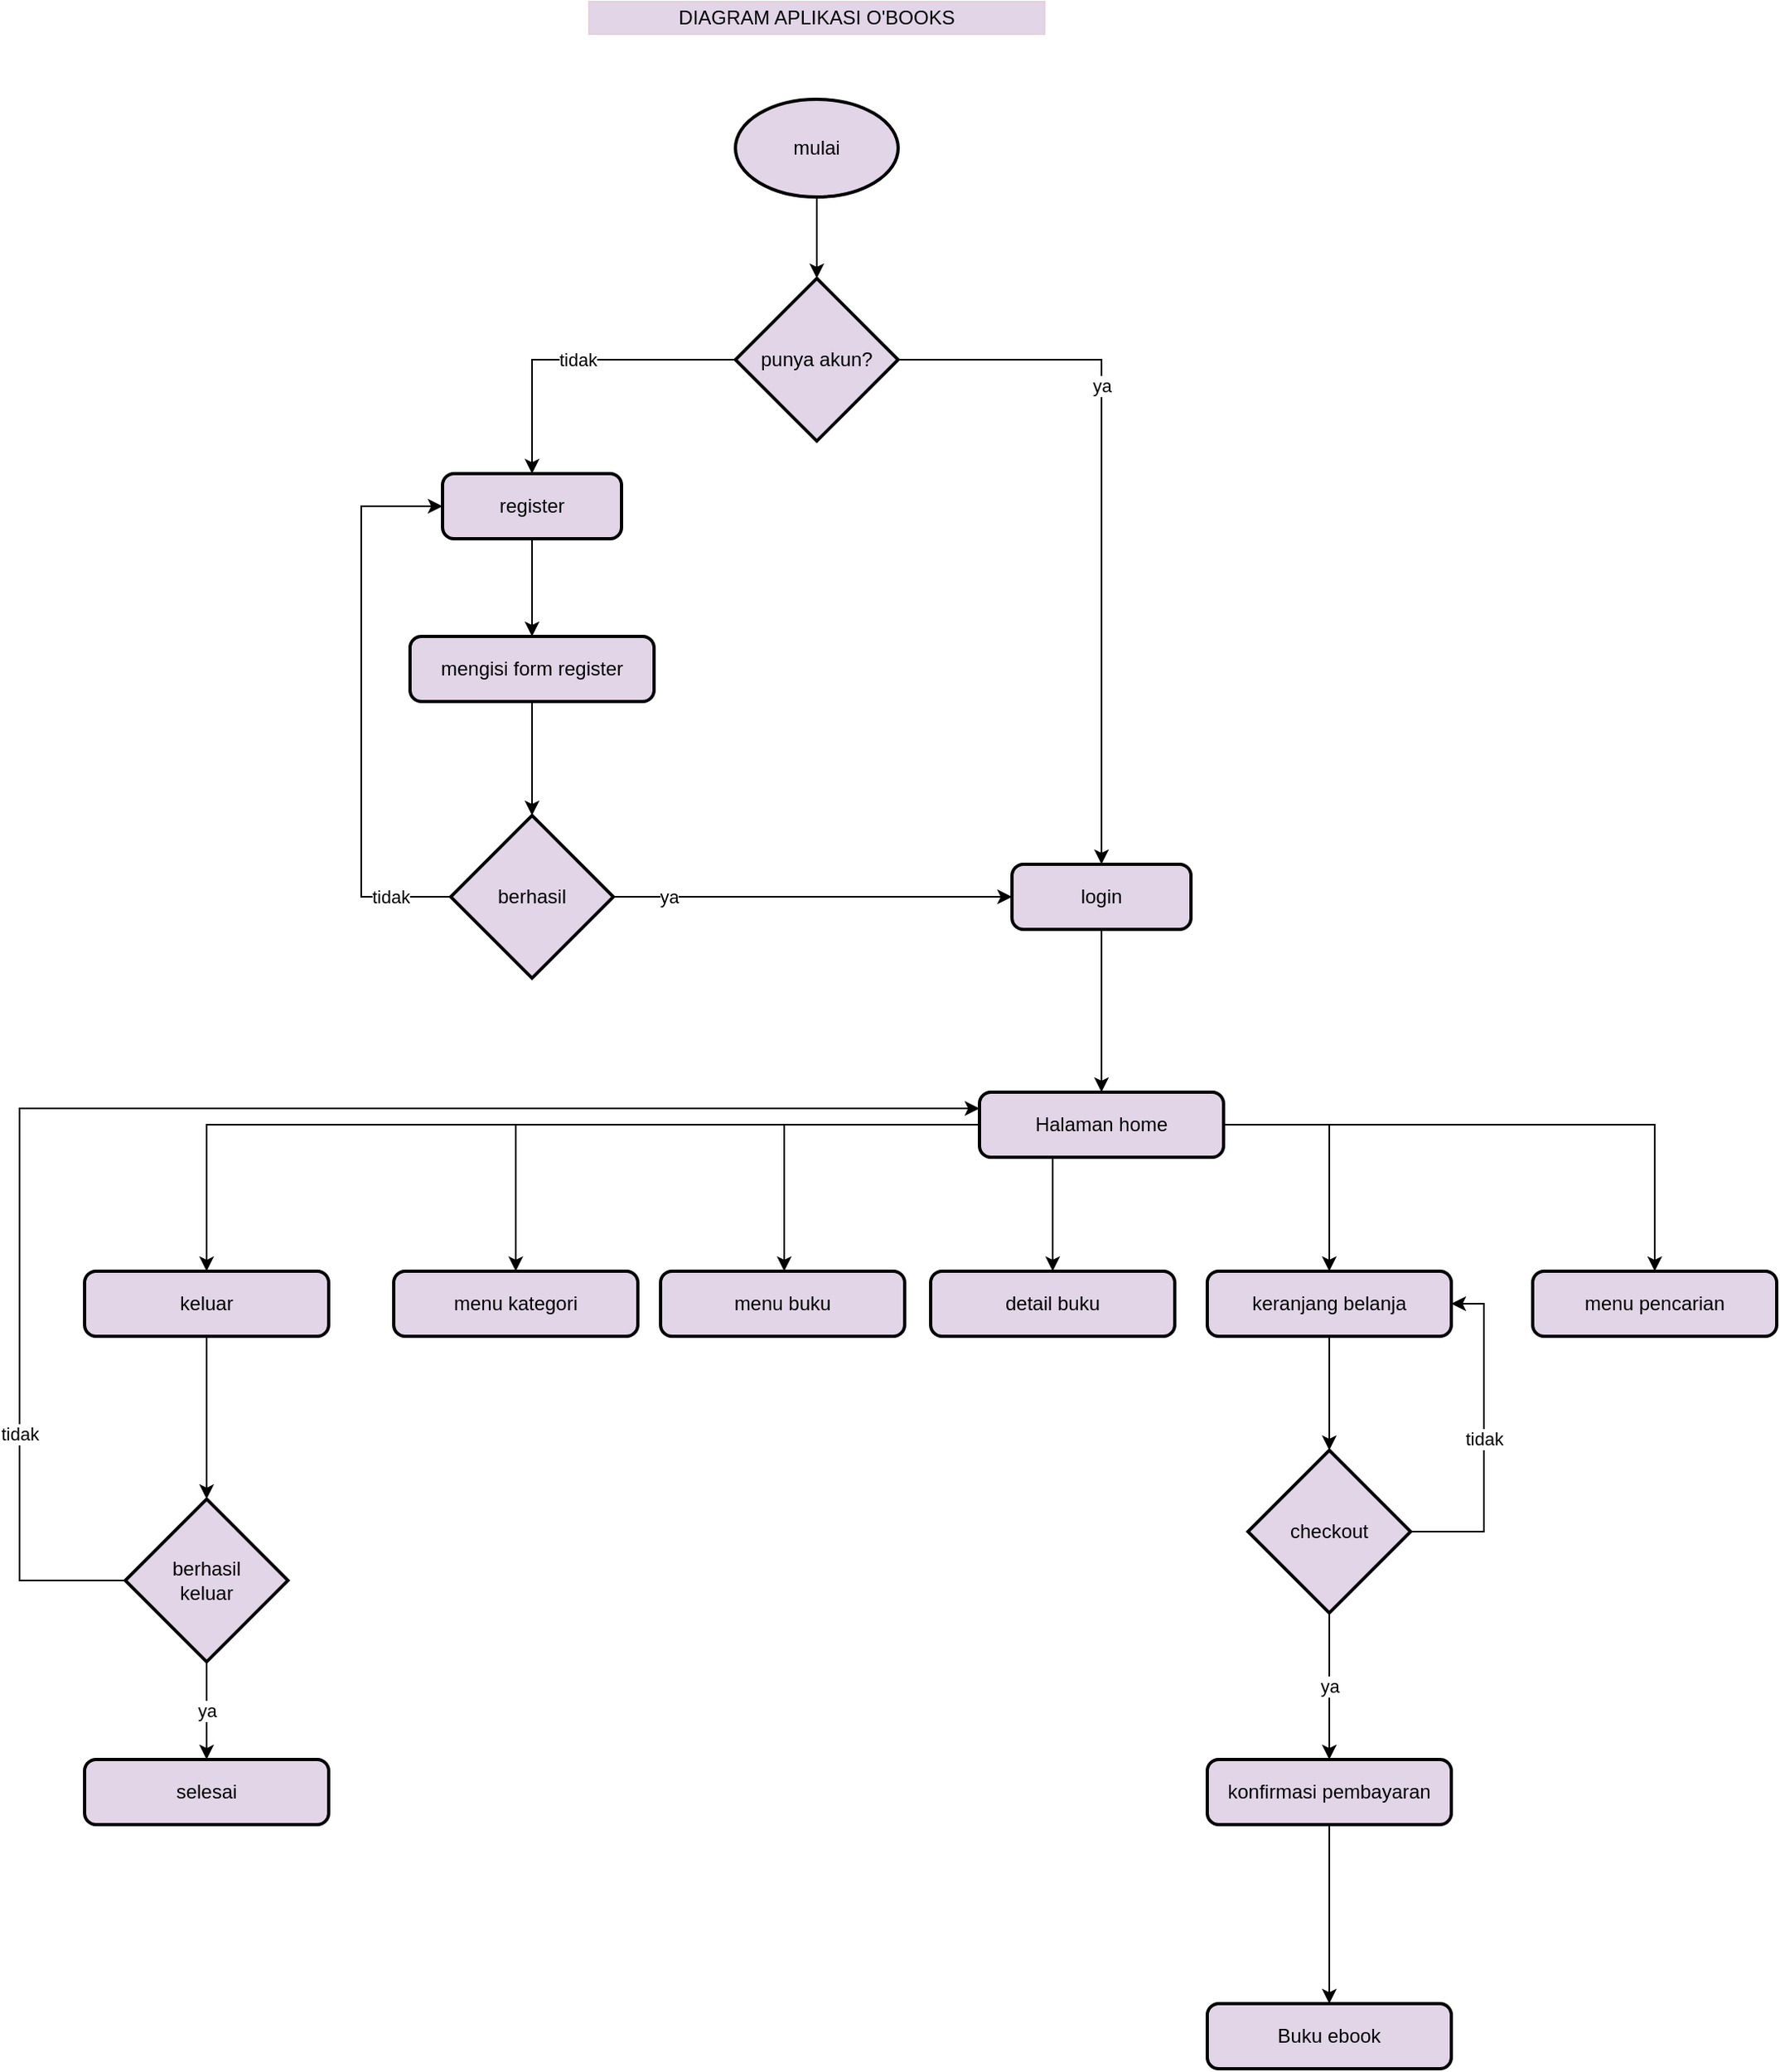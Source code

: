 <mxfile version="14.2.7" type="github">
  <diagram id="C5RBs43oDa-KdzZeNtuy" name="Page-1">
    <mxGraphModel dx="1703" dy="720" grid="1" gridSize="10" guides="1" tooltips="1" connect="1" arrows="1" fold="1" page="1" pageScale="1" pageWidth="827" pageHeight="1169" math="0" shadow="0">
      <root>
        <mxCell id="WIyWlLk6GJQsqaUBKTNV-0" />
        <mxCell id="WIyWlLk6GJQsqaUBKTNV-1" parent="WIyWlLk6GJQsqaUBKTNV-0" />
        <mxCell id="G6_0zJQFT2wZ6HUVoitr-0" value="DIAGRAM APLIKASI O&#39;BOOKS" style="text;html=1;strokeColor=#E6D0DE;fillColor=#E1D5E7;align=center;verticalAlign=middle;whiteSpace=wrap;rounded=0;" parent="WIyWlLk6GJQsqaUBKTNV-1" vertex="1">
          <mxGeometry x="370" y="20" width="280" height="20" as="geometry" />
        </mxCell>
        <mxCell id="G6_0zJQFT2wZ6HUVoitr-9" style="edgeStyle=orthogonalEdgeStyle;rounded=0;orthogonalLoop=1;jettySize=auto;html=1;entryX=0.5;entryY=0;entryDx=0;entryDy=0;entryPerimeter=0;" parent="WIyWlLk6GJQsqaUBKTNV-1" source="G6_0zJQFT2wZ6HUVoitr-2" target="G6_0zJQFT2wZ6HUVoitr-3" edge="1">
          <mxGeometry relative="1" as="geometry" />
        </mxCell>
        <mxCell id="G6_0zJQFT2wZ6HUVoitr-2" value="mulai" style="strokeWidth=2;html=1;shape=mxgraph.flowchart.start_1;whiteSpace=wrap;fillColor=#E1D5E7;" parent="WIyWlLk6GJQsqaUBKTNV-1" vertex="1">
          <mxGeometry x="460" y="80" width="100" height="60" as="geometry" />
        </mxCell>
        <mxCell id="G6_0zJQFT2wZ6HUVoitr-8" value="ya" style="edgeStyle=orthogonalEdgeStyle;rounded=0;orthogonalLoop=1;jettySize=auto;html=1;" parent="WIyWlLk6GJQsqaUBKTNV-1" source="G6_0zJQFT2wZ6HUVoitr-3" target="G6_0zJQFT2wZ6HUVoitr-6" edge="1">
          <mxGeometry x="-0.351" relative="1" as="geometry">
            <mxPoint as="offset" />
          </mxGeometry>
        </mxCell>
        <mxCell id="G6_0zJQFT2wZ6HUVoitr-15" value="tidak" style="edgeStyle=orthogonalEdgeStyle;rounded=0;orthogonalLoop=1;jettySize=auto;html=1;entryX=0.5;entryY=0;entryDx=0;entryDy=0;" parent="WIyWlLk6GJQsqaUBKTNV-1" source="G6_0zJQFT2wZ6HUVoitr-3" target="G6_0zJQFT2wZ6HUVoitr-4" edge="1">
          <mxGeometry relative="1" as="geometry" />
        </mxCell>
        <mxCell id="G6_0zJQFT2wZ6HUVoitr-3" value="punya akun?" style="strokeWidth=2;html=1;shape=mxgraph.flowchart.decision;whiteSpace=wrap;fillColor=#E1D5E7;" parent="WIyWlLk6GJQsqaUBKTNV-1" vertex="1">
          <mxGeometry x="460" y="190" width="100" height="100" as="geometry" />
        </mxCell>
        <mxCell id="G6_0zJQFT2wZ6HUVoitr-14" style="edgeStyle=orthogonalEdgeStyle;rounded=0;orthogonalLoop=1;jettySize=auto;html=1;entryX=0.5;entryY=0;entryDx=0;entryDy=0;" parent="WIyWlLk6GJQsqaUBKTNV-1" source="G6_0zJQFT2wZ6HUVoitr-4" target="G6_0zJQFT2wZ6HUVoitr-13" edge="1">
          <mxGeometry relative="1" as="geometry" />
        </mxCell>
        <mxCell id="G6_0zJQFT2wZ6HUVoitr-4" value="register" style="rounded=1;whiteSpace=wrap;html=1;absoluteArcSize=1;arcSize=14;strokeWidth=2;fillColor=#E1D5E7;" parent="WIyWlLk6GJQsqaUBKTNV-1" vertex="1">
          <mxGeometry x="280" y="310" width="110" height="40" as="geometry" />
        </mxCell>
        <mxCell id="G6_0zJQFT2wZ6HUVoitr-11" style="edgeStyle=orthogonalEdgeStyle;rounded=0;orthogonalLoop=1;jettySize=auto;html=1;" parent="WIyWlLk6GJQsqaUBKTNV-1" source="G6_0zJQFT2wZ6HUVoitr-6" edge="1">
          <mxGeometry relative="1" as="geometry">
            <mxPoint x="685" y="690" as="targetPoint" />
          </mxGeometry>
        </mxCell>
        <mxCell id="G6_0zJQFT2wZ6HUVoitr-6" value="login" style="rounded=1;whiteSpace=wrap;html=1;absoluteArcSize=1;arcSize=14;strokeWidth=2;fillColor=#E1D5E7;" parent="WIyWlLk6GJQsqaUBKTNV-1" vertex="1">
          <mxGeometry x="630" y="550" width="110" height="40" as="geometry" />
        </mxCell>
        <mxCell id="G6_0zJQFT2wZ6HUVoitr-17" style="edgeStyle=orthogonalEdgeStyle;rounded=0;orthogonalLoop=1;jettySize=auto;html=1;entryX=0.5;entryY=0;entryDx=0;entryDy=0;entryPerimeter=0;" parent="WIyWlLk6GJQsqaUBKTNV-1" source="G6_0zJQFT2wZ6HUVoitr-13" target="G6_0zJQFT2wZ6HUVoitr-16" edge="1">
          <mxGeometry relative="1" as="geometry" />
        </mxCell>
        <mxCell id="G6_0zJQFT2wZ6HUVoitr-13" value="mengisi form register" style="rounded=1;whiteSpace=wrap;html=1;absoluteArcSize=1;arcSize=14;strokeWidth=2;fillColor=#E1D5E7;" parent="WIyWlLk6GJQsqaUBKTNV-1" vertex="1">
          <mxGeometry x="260" y="410" width="150" height="40" as="geometry" />
        </mxCell>
        <mxCell id="G6_0zJQFT2wZ6HUVoitr-18" value="ya" style="edgeStyle=orthogonalEdgeStyle;rounded=0;orthogonalLoop=1;jettySize=auto;html=1;entryX=0;entryY=0.5;entryDx=0;entryDy=0;" parent="WIyWlLk6GJQsqaUBKTNV-1" source="G6_0zJQFT2wZ6HUVoitr-16" target="G6_0zJQFT2wZ6HUVoitr-6" edge="1">
          <mxGeometry x="-0.726" relative="1" as="geometry">
            <mxPoint as="offset" />
          </mxGeometry>
        </mxCell>
        <mxCell id="G6_0zJQFT2wZ6HUVoitr-21" value="tidak" style="edgeStyle=orthogonalEdgeStyle;rounded=0;orthogonalLoop=1;jettySize=auto;html=1;entryX=0;entryY=0.5;entryDx=0;entryDy=0;" parent="WIyWlLk6GJQsqaUBKTNV-1" source="G6_0zJQFT2wZ6HUVoitr-16" target="G6_0zJQFT2wZ6HUVoitr-4" edge="1">
          <mxGeometry x="-0.785" relative="1" as="geometry">
            <Array as="points">
              <mxPoint x="230" y="570" />
              <mxPoint x="230" y="330" />
            </Array>
            <mxPoint as="offset" />
          </mxGeometry>
        </mxCell>
        <mxCell id="G6_0zJQFT2wZ6HUVoitr-16" value="berhasil" style="strokeWidth=2;html=1;shape=mxgraph.flowchart.decision;whiteSpace=wrap;fillColor=#E1D5E7;" parent="WIyWlLk6GJQsqaUBKTNV-1" vertex="1">
          <mxGeometry x="285" y="520" width="100" height="100" as="geometry" />
        </mxCell>
        <mxCell id="l2v9gZ2WLSmLGQVCRr6r-14" style="edgeStyle=orthogonalEdgeStyle;rounded=0;orthogonalLoop=1;jettySize=auto;html=1;" edge="1" parent="WIyWlLk6GJQsqaUBKTNV-1" source="l2v9gZ2WLSmLGQVCRr6r-0" target="l2v9gZ2WLSmLGQVCRr6r-2">
          <mxGeometry relative="1" as="geometry" />
        </mxCell>
        <mxCell id="l2v9gZ2WLSmLGQVCRr6r-15" style="edgeStyle=orthogonalEdgeStyle;rounded=0;orthogonalLoop=1;jettySize=auto;html=1;" edge="1" parent="WIyWlLk6GJQsqaUBKTNV-1" source="l2v9gZ2WLSmLGQVCRr6r-0" target="l2v9gZ2WLSmLGQVCRr6r-3">
          <mxGeometry relative="1" as="geometry">
            <Array as="points">
              <mxPoint x="490" y="710" />
            </Array>
          </mxGeometry>
        </mxCell>
        <mxCell id="l2v9gZ2WLSmLGQVCRr6r-16" style="edgeStyle=orthogonalEdgeStyle;rounded=0;orthogonalLoop=1;jettySize=auto;html=1;" edge="1" parent="WIyWlLk6GJQsqaUBKTNV-1" source="l2v9gZ2WLSmLGQVCRr6r-0" target="l2v9gZ2WLSmLGQVCRr6r-6">
          <mxGeometry relative="1" as="geometry">
            <Array as="points">
              <mxPoint x="655" y="760" />
              <mxPoint x="655" y="760" />
            </Array>
          </mxGeometry>
        </mxCell>
        <mxCell id="l2v9gZ2WLSmLGQVCRr6r-17" style="edgeStyle=orthogonalEdgeStyle;rounded=0;orthogonalLoop=1;jettySize=auto;html=1;" edge="1" parent="WIyWlLk6GJQsqaUBKTNV-1" source="l2v9gZ2WLSmLGQVCRr6r-0" target="l2v9gZ2WLSmLGQVCRr6r-4">
          <mxGeometry relative="1" as="geometry">
            <Array as="points">
              <mxPoint x="825" y="710" />
            </Array>
          </mxGeometry>
        </mxCell>
        <mxCell id="l2v9gZ2WLSmLGQVCRr6r-18" style="edgeStyle=orthogonalEdgeStyle;rounded=0;orthogonalLoop=1;jettySize=auto;html=1;" edge="1" parent="WIyWlLk6GJQsqaUBKTNV-1" source="l2v9gZ2WLSmLGQVCRr6r-0" target="l2v9gZ2WLSmLGQVCRr6r-5">
          <mxGeometry relative="1" as="geometry" />
        </mxCell>
        <mxCell id="l2v9gZ2WLSmLGQVCRr6r-20" style="edgeStyle=orthogonalEdgeStyle;rounded=0;orthogonalLoop=1;jettySize=auto;html=1;" edge="1" parent="WIyWlLk6GJQsqaUBKTNV-1" source="l2v9gZ2WLSmLGQVCRr6r-0" target="l2v9gZ2WLSmLGQVCRr6r-19">
          <mxGeometry relative="1" as="geometry" />
        </mxCell>
        <mxCell id="l2v9gZ2WLSmLGQVCRr6r-0" value="Halaman home " style="rounded=1;whiteSpace=wrap;html=1;absoluteArcSize=1;arcSize=14;strokeWidth=2;fillColor=#E1D5E7;" vertex="1" parent="WIyWlLk6GJQsqaUBKTNV-1">
          <mxGeometry x="610" y="690" width="150" height="40" as="geometry" />
        </mxCell>
        <mxCell id="l2v9gZ2WLSmLGQVCRr6r-2" value="menu kategori" style="rounded=1;whiteSpace=wrap;html=1;absoluteArcSize=1;arcSize=14;strokeWidth=2;fillColor=#E1D5E7;" vertex="1" parent="WIyWlLk6GJQsqaUBKTNV-1">
          <mxGeometry x="250" y="800" width="150" height="40" as="geometry" />
        </mxCell>
        <mxCell id="l2v9gZ2WLSmLGQVCRr6r-3" value="menu buku" style="rounded=1;whiteSpace=wrap;html=1;absoluteArcSize=1;arcSize=14;strokeWidth=2;fillColor=#E1D5E7;" vertex="1" parent="WIyWlLk6GJQsqaUBKTNV-1">
          <mxGeometry x="414" y="800" width="150" height="40" as="geometry" />
        </mxCell>
        <mxCell id="l2v9gZ2WLSmLGQVCRr6r-9" style="edgeStyle=orthogonalEdgeStyle;rounded=0;orthogonalLoop=1;jettySize=auto;html=1;entryX=0.5;entryY=0;entryDx=0;entryDy=0;entryPerimeter=0;" edge="1" parent="WIyWlLk6GJQsqaUBKTNV-1" source="l2v9gZ2WLSmLGQVCRr6r-4" target="l2v9gZ2WLSmLGQVCRr6r-8">
          <mxGeometry relative="1" as="geometry" />
        </mxCell>
        <mxCell id="l2v9gZ2WLSmLGQVCRr6r-4" value="keranjang belanja" style="rounded=1;whiteSpace=wrap;html=1;absoluteArcSize=1;arcSize=14;strokeWidth=2;fillColor=#E1D5E7;" vertex="1" parent="WIyWlLk6GJQsqaUBKTNV-1">
          <mxGeometry x="750" y="800" width="150" height="40" as="geometry" />
        </mxCell>
        <mxCell id="l2v9gZ2WLSmLGQVCRr6r-5" value="menu pencarian" style="rounded=1;whiteSpace=wrap;html=1;absoluteArcSize=1;arcSize=14;strokeWidth=2;fillColor=#E1D5E7;" vertex="1" parent="WIyWlLk6GJQsqaUBKTNV-1">
          <mxGeometry x="950" y="800" width="150" height="40" as="geometry" />
        </mxCell>
        <mxCell id="l2v9gZ2WLSmLGQVCRr6r-6" value="detail buku" style="rounded=1;whiteSpace=wrap;html=1;absoluteArcSize=1;arcSize=14;strokeWidth=2;fillColor=#E1D5E7;" vertex="1" parent="WIyWlLk6GJQsqaUBKTNV-1">
          <mxGeometry x="580" y="800" width="150" height="40" as="geometry" />
        </mxCell>
        <mxCell id="l2v9gZ2WLSmLGQVCRr6r-10" value="tidak" style="edgeStyle=orthogonalEdgeStyle;rounded=0;orthogonalLoop=1;jettySize=auto;html=1;entryX=1;entryY=0.5;entryDx=0;entryDy=0;" edge="1" parent="WIyWlLk6GJQsqaUBKTNV-1" source="l2v9gZ2WLSmLGQVCRr6r-8" target="l2v9gZ2WLSmLGQVCRr6r-4">
          <mxGeometry relative="1" as="geometry">
            <Array as="points">
              <mxPoint x="920" y="960" />
              <mxPoint x="920" y="820" />
            </Array>
          </mxGeometry>
        </mxCell>
        <mxCell id="l2v9gZ2WLSmLGQVCRr6r-13" value="ya" style="edgeStyle=orthogonalEdgeStyle;rounded=0;orthogonalLoop=1;jettySize=auto;html=1;entryX=0.5;entryY=0;entryDx=0;entryDy=0;" edge="1" parent="WIyWlLk6GJQsqaUBKTNV-1" source="l2v9gZ2WLSmLGQVCRr6r-8" target="l2v9gZ2WLSmLGQVCRr6r-11">
          <mxGeometry relative="1" as="geometry" />
        </mxCell>
        <mxCell id="l2v9gZ2WLSmLGQVCRr6r-8" value="checkout" style="strokeWidth=2;html=1;shape=mxgraph.flowchart.decision;whiteSpace=wrap;fillColor=#E1D5E7;" vertex="1" parent="WIyWlLk6GJQsqaUBKTNV-1">
          <mxGeometry x="775" y="910" width="100" height="100" as="geometry" />
        </mxCell>
        <mxCell id="l2v9gZ2WLSmLGQVCRr6r-28" style="edgeStyle=orthogonalEdgeStyle;rounded=0;orthogonalLoop=1;jettySize=auto;html=1;entryX=0.5;entryY=0;entryDx=0;entryDy=0;" edge="1" parent="WIyWlLk6GJQsqaUBKTNV-1" source="l2v9gZ2WLSmLGQVCRr6r-11" target="l2v9gZ2WLSmLGQVCRr6r-27">
          <mxGeometry relative="1" as="geometry" />
        </mxCell>
        <mxCell id="l2v9gZ2WLSmLGQVCRr6r-11" value="konfirmasi pembayaran" style="rounded=1;whiteSpace=wrap;html=1;absoluteArcSize=1;arcSize=14;strokeWidth=2;fillColor=#E1D5E7;" vertex="1" parent="WIyWlLk6GJQsqaUBKTNV-1">
          <mxGeometry x="750" y="1100" width="150" height="40" as="geometry" />
        </mxCell>
        <mxCell id="l2v9gZ2WLSmLGQVCRr6r-22" style="edgeStyle=orthogonalEdgeStyle;rounded=0;orthogonalLoop=1;jettySize=auto;html=1;" edge="1" parent="WIyWlLk6GJQsqaUBKTNV-1" source="l2v9gZ2WLSmLGQVCRr6r-19" target="l2v9gZ2WLSmLGQVCRr6r-21">
          <mxGeometry relative="1" as="geometry" />
        </mxCell>
        <mxCell id="l2v9gZ2WLSmLGQVCRr6r-19" value="keluar" style="rounded=1;whiteSpace=wrap;html=1;absoluteArcSize=1;arcSize=14;strokeWidth=2;fillColor=#E1D5E7;" vertex="1" parent="WIyWlLk6GJQsqaUBKTNV-1">
          <mxGeometry x="60" y="800" width="150" height="40" as="geometry" />
        </mxCell>
        <mxCell id="l2v9gZ2WLSmLGQVCRr6r-24" value="ya" style="edgeStyle=orthogonalEdgeStyle;rounded=0;orthogonalLoop=1;jettySize=auto;html=1;entryX=0.5;entryY=0;entryDx=0;entryDy=0;" edge="1" parent="WIyWlLk6GJQsqaUBKTNV-1" source="l2v9gZ2WLSmLGQVCRr6r-21" target="l2v9gZ2WLSmLGQVCRr6r-23">
          <mxGeometry relative="1" as="geometry" />
        </mxCell>
        <mxCell id="l2v9gZ2WLSmLGQVCRr6r-25" value="tidak" style="edgeStyle=orthogonalEdgeStyle;rounded=0;orthogonalLoop=1;jettySize=auto;html=1;" edge="1" parent="WIyWlLk6GJQsqaUBKTNV-1" source="l2v9gZ2WLSmLGQVCRr6r-21" target="l2v9gZ2WLSmLGQVCRr6r-0">
          <mxGeometry x="-0.672" relative="1" as="geometry">
            <Array as="points">
              <mxPoint x="20" y="990" />
              <mxPoint x="20" y="700" />
            </Array>
            <mxPoint as="offset" />
          </mxGeometry>
        </mxCell>
        <mxCell id="l2v9gZ2WLSmLGQVCRr6r-21" value="&lt;div&gt;berhasil &lt;br&gt;&lt;/div&gt;&lt;div&gt;keluar&lt;/div&gt;" style="strokeWidth=2;html=1;shape=mxgraph.flowchart.decision;whiteSpace=wrap;fillColor=#E1D5E7;" vertex="1" parent="WIyWlLk6GJQsqaUBKTNV-1">
          <mxGeometry x="85" y="940" width="100" height="100" as="geometry" />
        </mxCell>
        <mxCell id="l2v9gZ2WLSmLGQVCRr6r-23" value="selesai" style="rounded=1;whiteSpace=wrap;html=1;absoluteArcSize=1;arcSize=14;strokeWidth=2;fillColor=#E1D5E7;" vertex="1" parent="WIyWlLk6GJQsqaUBKTNV-1">
          <mxGeometry x="60" y="1100" width="150" height="40" as="geometry" />
        </mxCell>
        <mxCell id="l2v9gZ2WLSmLGQVCRr6r-27" value="Buku ebook" style="rounded=1;whiteSpace=wrap;html=1;absoluteArcSize=1;arcSize=14;strokeWidth=2;fillColor=#E1D5E7;" vertex="1" parent="WIyWlLk6GJQsqaUBKTNV-1">
          <mxGeometry x="750" y="1250" width="150" height="40" as="geometry" />
        </mxCell>
      </root>
    </mxGraphModel>
  </diagram>
</mxfile>
